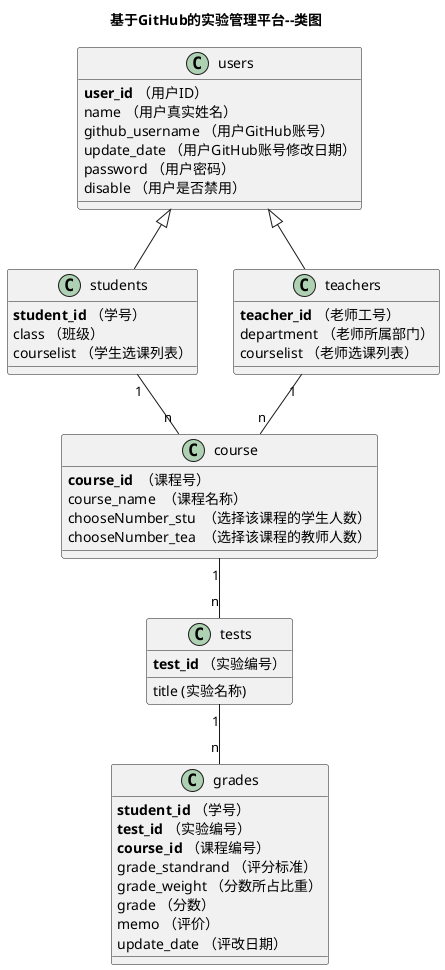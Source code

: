 @startuml
title 基于GitHub的实验管理平台--类图
class users {
    <b>user_id</b> （用户ID）
    name （用户真实姓名）
    github_username （用户GitHub账号）
    update_date （用户GitHub账号修改日期）
    password （用户密码）
    disable （用户是否禁用）
}
class teachers{
    <b>teacher_id</b> （老师工号）
    department （老师所属部门）
    courselist （老师选课列表）
}
class students{
    <b>student_id</b> （学号）
    class （班级）
    courselist （学生选课列表）
}
users <|- students
users <|-- teachers
class course{
    <b>course_id</b>  （课程号）
    course_name  （课程名称）
    chooseNumber_stu  （选择该课程的学生人数）
    chooseNumber_tea  （选择该课程的教师人数）
}
class grades {
    <b>student_id</b> （学号）
    <b>test_id</b> （实验编号）
    <b>course_id</b> （课程编号）
    grade_standrand （评分标准）
    grade_weight （分数所占比重）
    grade （分数）
    memo （评价）
    update_date （评改日期）
}
class tests {
    <b>test_id</b> （实验编号）
    title (实验名称)
}
students "1" -- "n"  course
tests "1" -- "n"  grades
course "1" -- "n"  tests
teachers "1" -- "n"  course

@enduml
